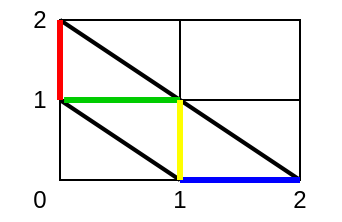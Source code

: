 <mxfile version="14.4.4" type="device"><diagram id="69bF4YYgr3_AeJZpTgYR" name="Page-1"><mxGraphModel dx="868" dy="393" grid="1" gridSize="10" guides="1" tooltips="1" connect="1" arrows="1" fold="1" page="1" pageScale="1" pageWidth="827" pageHeight="1169" math="0" shadow="0"><root><mxCell id="0"/><mxCell id="1" parent="0"/><mxCell id="Vd-fb34WcgOB7YEJBiYY-14" value="" style="shape=table;html=1;whiteSpace=wrap;startSize=0;container=1;collapsible=0;childLayout=tableLayout;" vertex="1" parent="1"><mxGeometry x="350" y="190" width="120" height="80" as="geometry"/></mxCell><mxCell id="Vd-fb34WcgOB7YEJBiYY-15" value="" style="shape=partialRectangle;html=1;whiteSpace=wrap;collapsible=0;dropTarget=0;pointerEvents=0;fillColor=none;top=0;left=0;bottom=0;right=0;points=[[0,0.5],[1,0.5]];portConstraint=eastwest;" vertex="1" parent="Vd-fb34WcgOB7YEJBiYY-14"><mxGeometry width="120" height="40" as="geometry"/></mxCell><mxCell id="Vd-fb34WcgOB7YEJBiYY-16" value="" style="shape=partialRectangle;html=1;whiteSpace=wrap;connectable=0;overflow=hidden;fillColor=none;top=0;left=0;bottom=0;right=0;" vertex="1" parent="Vd-fb34WcgOB7YEJBiYY-15"><mxGeometry width="60" height="40" as="geometry"/></mxCell><mxCell id="Vd-fb34WcgOB7YEJBiYY-17" value="" style="shape=partialRectangle;html=1;whiteSpace=wrap;connectable=0;overflow=hidden;fillColor=none;top=0;left=0;bottom=0;right=0;" vertex="1" parent="Vd-fb34WcgOB7YEJBiYY-15"><mxGeometry x="60" width="60" height="40" as="geometry"/></mxCell><mxCell id="Vd-fb34WcgOB7YEJBiYY-18" value="" style="shape=partialRectangle;html=1;whiteSpace=wrap;collapsible=0;dropTarget=0;pointerEvents=0;fillColor=none;top=0;left=0;bottom=0;right=0;points=[[0,0.5],[1,0.5]];portConstraint=eastwest;" vertex="1" parent="Vd-fb34WcgOB7YEJBiYY-14"><mxGeometry y="40" width="120" height="40" as="geometry"/></mxCell><mxCell id="Vd-fb34WcgOB7YEJBiYY-19" value="" style="shape=partialRectangle;html=1;whiteSpace=wrap;connectable=0;overflow=hidden;fillColor=none;top=0;left=0;bottom=0;right=0;" vertex="1" parent="Vd-fb34WcgOB7YEJBiYY-18"><mxGeometry width="60" height="40" as="geometry"/></mxCell><mxCell id="Vd-fb34WcgOB7YEJBiYY-20" value="" style="shape=partialRectangle;html=1;whiteSpace=wrap;connectable=0;overflow=hidden;fillColor=none;top=0;left=0;bottom=0;right=0;" vertex="1" parent="Vd-fb34WcgOB7YEJBiYY-18"><mxGeometry x="60" width="60" height="40" as="geometry"/></mxCell><mxCell id="Vd-fb34WcgOB7YEJBiYY-21" value="" style="endArrow=none;html=1;entryX=0;entryY=1;entryDx=0;entryDy=0;entryPerimeter=0;exitX=0.5;exitY=1;exitDx=0;exitDy=0;exitPerimeter=0;strokeWidth=2;" edge="1" parent="Vd-fb34WcgOB7YEJBiYY-14" source="Vd-fb34WcgOB7YEJBiYY-18" target="Vd-fb34WcgOB7YEJBiYY-15"><mxGeometry width="50" height="50" relative="1" as="geometry"><mxPoint x="60" y="110" as="sourcePoint"/><mxPoint x="90" y="20" as="targetPoint"/></mxGeometry></mxCell><mxCell id="Vd-fb34WcgOB7YEJBiYY-22" value="" style="endArrow=none;html=1;entryX=0;entryY=0;entryDx=0;entryDy=0;entryPerimeter=0;exitX=1;exitY=1;exitDx=0;exitDy=0;exitPerimeter=0;strokeWidth=2;" edge="1" parent="Vd-fb34WcgOB7YEJBiYY-14" source="Vd-fb34WcgOB7YEJBiYY-18" target="Vd-fb34WcgOB7YEJBiYY-15"><mxGeometry width="50" height="50" relative="1" as="geometry"><mxPoint x="70" y="90" as="sourcePoint"/><mxPoint x="10" y="50" as="targetPoint"/></mxGeometry></mxCell><mxCell id="Vd-fb34WcgOB7YEJBiYY-23" value="0" style="text;html=1;strokeColor=none;fillColor=none;align=center;verticalAlign=middle;whiteSpace=wrap;rounded=0;" vertex="1" parent="1"><mxGeometry x="320" y="270" width="40" height="20" as="geometry"/></mxCell><mxCell id="Vd-fb34WcgOB7YEJBiYY-24" value="1" style="text;html=1;strokeColor=none;fillColor=none;align=center;verticalAlign=middle;whiteSpace=wrap;rounded=0;" vertex="1" parent="1"><mxGeometry x="320" y="220" width="40" height="20" as="geometry"/></mxCell><mxCell id="Vd-fb34WcgOB7YEJBiYY-25" value="2" style="text;html=1;strokeColor=none;fillColor=none;align=center;verticalAlign=middle;whiteSpace=wrap;rounded=0;" vertex="1" parent="1"><mxGeometry x="320" y="180" width="40" height="20" as="geometry"/></mxCell><mxCell id="Vd-fb34WcgOB7YEJBiYY-26" value="1" style="text;html=1;strokeColor=none;fillColor=none;align=center;verticalAlign=middle;whiteSpace=wrap;rounded=0;" vertex="1" parent="1"><mxGeometry x="390" y="270" width="40" height="20" as="geometry"/></mxCell><mxCell id="Vd-fb34WcgOB7YEJBiYY-27" value="2" style="text;html=1;strokeColor=none;fillColor=none;align=center;verticalAlign=middle;whiteSpace=wrap;rounded=0;" vertex="1" parent="1"><mxGeometry x="450" y="270" width="40" height="20" as="geometry"/></mxCell><mxCell id="Vd-fb34WcgOB7YEJBiYY-28" value="" style="endArrow=none;html=1;strokeWidth=3;entryX=0.75;entryY=0.5;entryDx=0;entryDy=0;entryPerimeter=0;exitX=0.75;exitY=0.5;exitDx=0;exitDy=0;exitPerimeter=0;strokeColor=#FF0000;" edge="1" parent="1" source="Vd-fb34WcgOB7YEJBiYY-24" target="Vd-fb34WcgOB7YEJBiYY-25"><mxGeometry width="50" height="50" relative="1" as="geometry"><mxPoint x="390" y="260" as="sourcePoint"/><mxPoint x="440" y="210" as="targetPoint"/></mxGeometry></mxCell><mxCell id="Vd-fb34WcgOB7YEJBiYY-29" value="" style="endArrow=none;html=1;strokeWidth=3;entryX=0.5;entryY=0;entryDx=0;entryDy=0;exitX=0.5;exitY=0;exitDx=0;exitDy=0;strokeColor=#0000FF;" edge="1" parent="1" source="Vd-fb34WcgOB7YEJBiYY-26" target="Vd-fb34WcgOB7YEJBiYY-27"><mxGeometry width="50" height="50" relative="1" as="geometry"><mxPoint x="360" y="240" as="sourcePoint"/><mxPoint x="360" y="200" as="targetPoint"/></mxGeometry></mxCell><mxCell id="Vd-fb34WcgOB7YEJBiYY-30" value="" style="endArrow=none;html=1;strokeWidth=3;exitX=0.017;exitY=-0.025;exitDx=0;exitDy=0;exitPerimeter=0;strokeColor=#00CC00;" edge="1" parent="1"><mxGeometry width="50" height="50" relative="1" as="geometry"><mxPoint x="352.04" y="230" as="sourcePoint"/><mxPoint x="410" y="230" as="targetPoint"/></mxGeometry></mxCell><mxCell id="Vd-fb34WcgOB7YEJBiYY-32" value="" style="endArrow=none;html=1;strokeWidth=3;entryX=0.5;entryY=0;entryDx=0;entryDy=0;strokeColor=#FFFF00;" edge="1" parent="1" target="Vd-fb34WcgOB7YEJBiYY-26"><mxGeometry width="50" height="50" relative="1" as="geometry"><mxPoint x="410" y="230" as="sourcePoint"/><mxPoint x="420" y="240" as="targetPoint"/></mxGeometry></mxCell></root></mxGraphModel></diagram></mxfile>